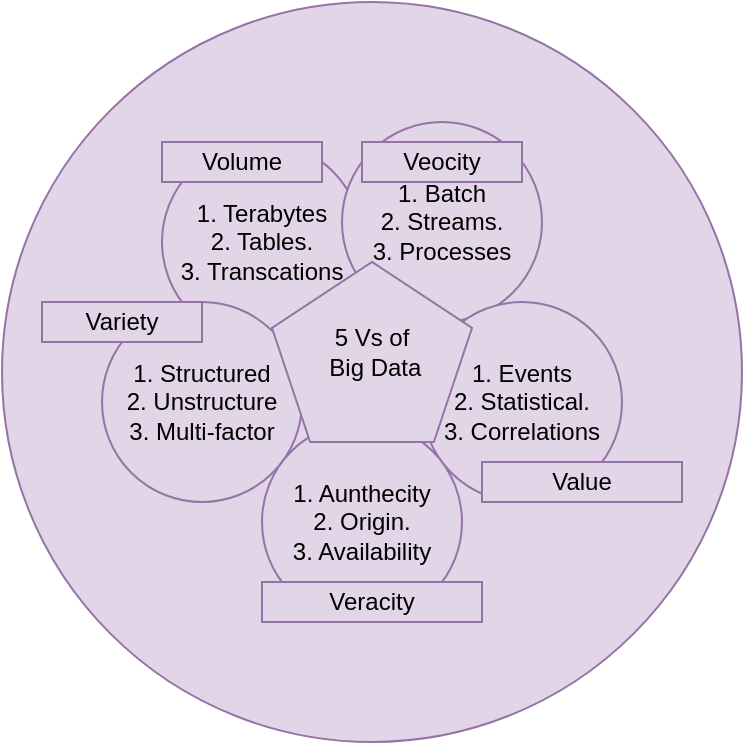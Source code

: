 <mxfile version="20.5.3" type="device"><diagram id="Z_EClLyobBZirjBmDTSj" name="Page-1"><mxGraphModel dx="1021" dy="462" grid="1" gridSize="10" guides="1" tooltips="1" connect="1" arrows="1" fold="1" page="1" pageScale="1" pageWidth="850" pageHeight="1100" math="0" shadow="0"><root><mxCell id="0"/><mxCell id="1" parent="0"/><mxCell id="HB7d4YoTANt5a6QWbtHq-20" value="" style="ellipse;whiteSpace=wrap;html=1;aspect=fixed;fillColor=#e1d5e7;strokeColor=#9673a6;" vertex="1" parent="1"><mxGeometry x="210" y="40" width="370" height="370" as="geometry"/></mxCell><mxCell id="HB7d4YoTANt5a6QWbtHq-21" value="1. Terabytes&lt;br&gt;2. Tables.&lt;br&gt;3. Transcations" style="ellipse;whiteSpace=wrap;html=1;aspect=fixed;fillColor=#e1d5e7;strokeColor=#9673a6;" vertex="1" parent="1"><mxGeometry x="290" y="110" width="100" height="100" as="geometry"/></mxCell><mxCell id="HB7d4YoTANt5a6QWbtHq-22" value="Volume" style="rounded=0;whiteSpace=wrap;html=1;fillColor=#e1d5e7;strokeColor=#9673a6;" vertex="1" parent="1"><mxGeometry x="290" y="110" width="80" height="20" as="geometry"/></mxCell><mxCell id="HB7d4YoTANt5a6QWbtHq-23" value="1. Batch&lt;br&gt;2. Streams.&lt;br&gt;3. Processes" style="ellipse;whiteSpace=wrap;html=1;aspect=fixed;fillColor=#e1d5e7;strokeColor=#9673a6;" vertex="1" parent="1"><mxGeometry x="380" y="100" width="100" height="100" as="geometry"/></mxCell><mxCell id="HB7d4YoTANt5a6QWbtHq-24" value="Veocity" style="rounded=0;whiteSpace=wrap;html=1;fillColor=#e1d5e7;strokeColor=#9673a6;" vertex="1" parent="1"><mxGeometry x="390" y="110" width="80" height="20" as="geometry"/></mxCell><mxCell id="HB7d4YoTANt5a6QWbtHq-25" value="1. Structured&lt;br&gt;2. Unstructure&lt;br&gt;3. Multi-factor" style="ellipse;whiteSpace=wrap;html=1;aspect=fixed;fillColor=#e1d5e7;strokeColor=#9673a6;" vertex="1" parent="1"><mxGeometry x="260" y="190" width="100" height="100" as="geometry"/></mxCell><mxCell id="HB7d4YoTANt5a6QWbtHq-26" value="Variety" style="rounded=0;whiteSpace=wrap;html=1;fillColor=#e1d5e7;strokeColor=#9673a6;" vertex="1" parent="1"><mxGeometry x="230" y="190" width="80" height="20" as="geometry"/></mxCell><mxCell id="HB7d4YoTANt5a6QWbtHq-27" value="1. Events&lt;br&gt;2. Statistical.&lt;br&gt;3. Correlations" style="ellipse;whiteSpace=wrap;html=1;aspect=fixed;fillColor=#e1d5e7;strokeColor=#9673a6;" vertex="1" parent="1"><mxGeometry x="420" y="190" width="100" height="100" as="geometry"/></mxCell><mxCell id="HB7d4YoTANt5a6QWbtHq-28" value="1. Aunthecity&lt;br&gt;2. Origin.&lt;br&gt;3. Availability" style="ellipse;whiteSpace=wrap;html=1;aspect=fixed;fillColor=#e1d5e7;strokeColor=#9673a6;" vertex="1" parent="1"><mxGeometry x="340" y="250" width="100" height="100" as="geometry"/></mxCell><mxCell id="HB7d4YoTANt5a6QWbtHq-29" value="Veracity" style="rounded=0;whiteSpace=wrap;html=1;fillColor=#e1d5e7;strokeColor=#9673a6;" vertex="1" parent="1"><mxGeometry x="340" y="330" width="110" height="20" as="geometry"/></mxCell><mxCell id="HB7d4YoTANt5a6QWbtHq-30" value="Value" style="rounded=0;whiteSpace=wrap;html=1;direction=west;fillColor=#e1d5e7;strokeColor=#9673a6;" vertex="1" parent="1"><mxGeometry x="450" y="270" width="100" height="20" as="geometry"/></mxCell><mxCell id="HB7d4YoTANt5a6QWbtHq-31" value="5 Vs of&lt;br&gt;&amp;nbsp;Big Data" style="whiteSpace=wrap;html=1;shape=mxgraph.basic.pentagon;fillColor=#e1d5e7;strokeColor=#9673a6;" vertex="1" parent="1"><mxGeometry x="345" y="170" width="100" height="90" as="geometry"/></mxCell></root></mxGraphModel></diagram></mxfile>